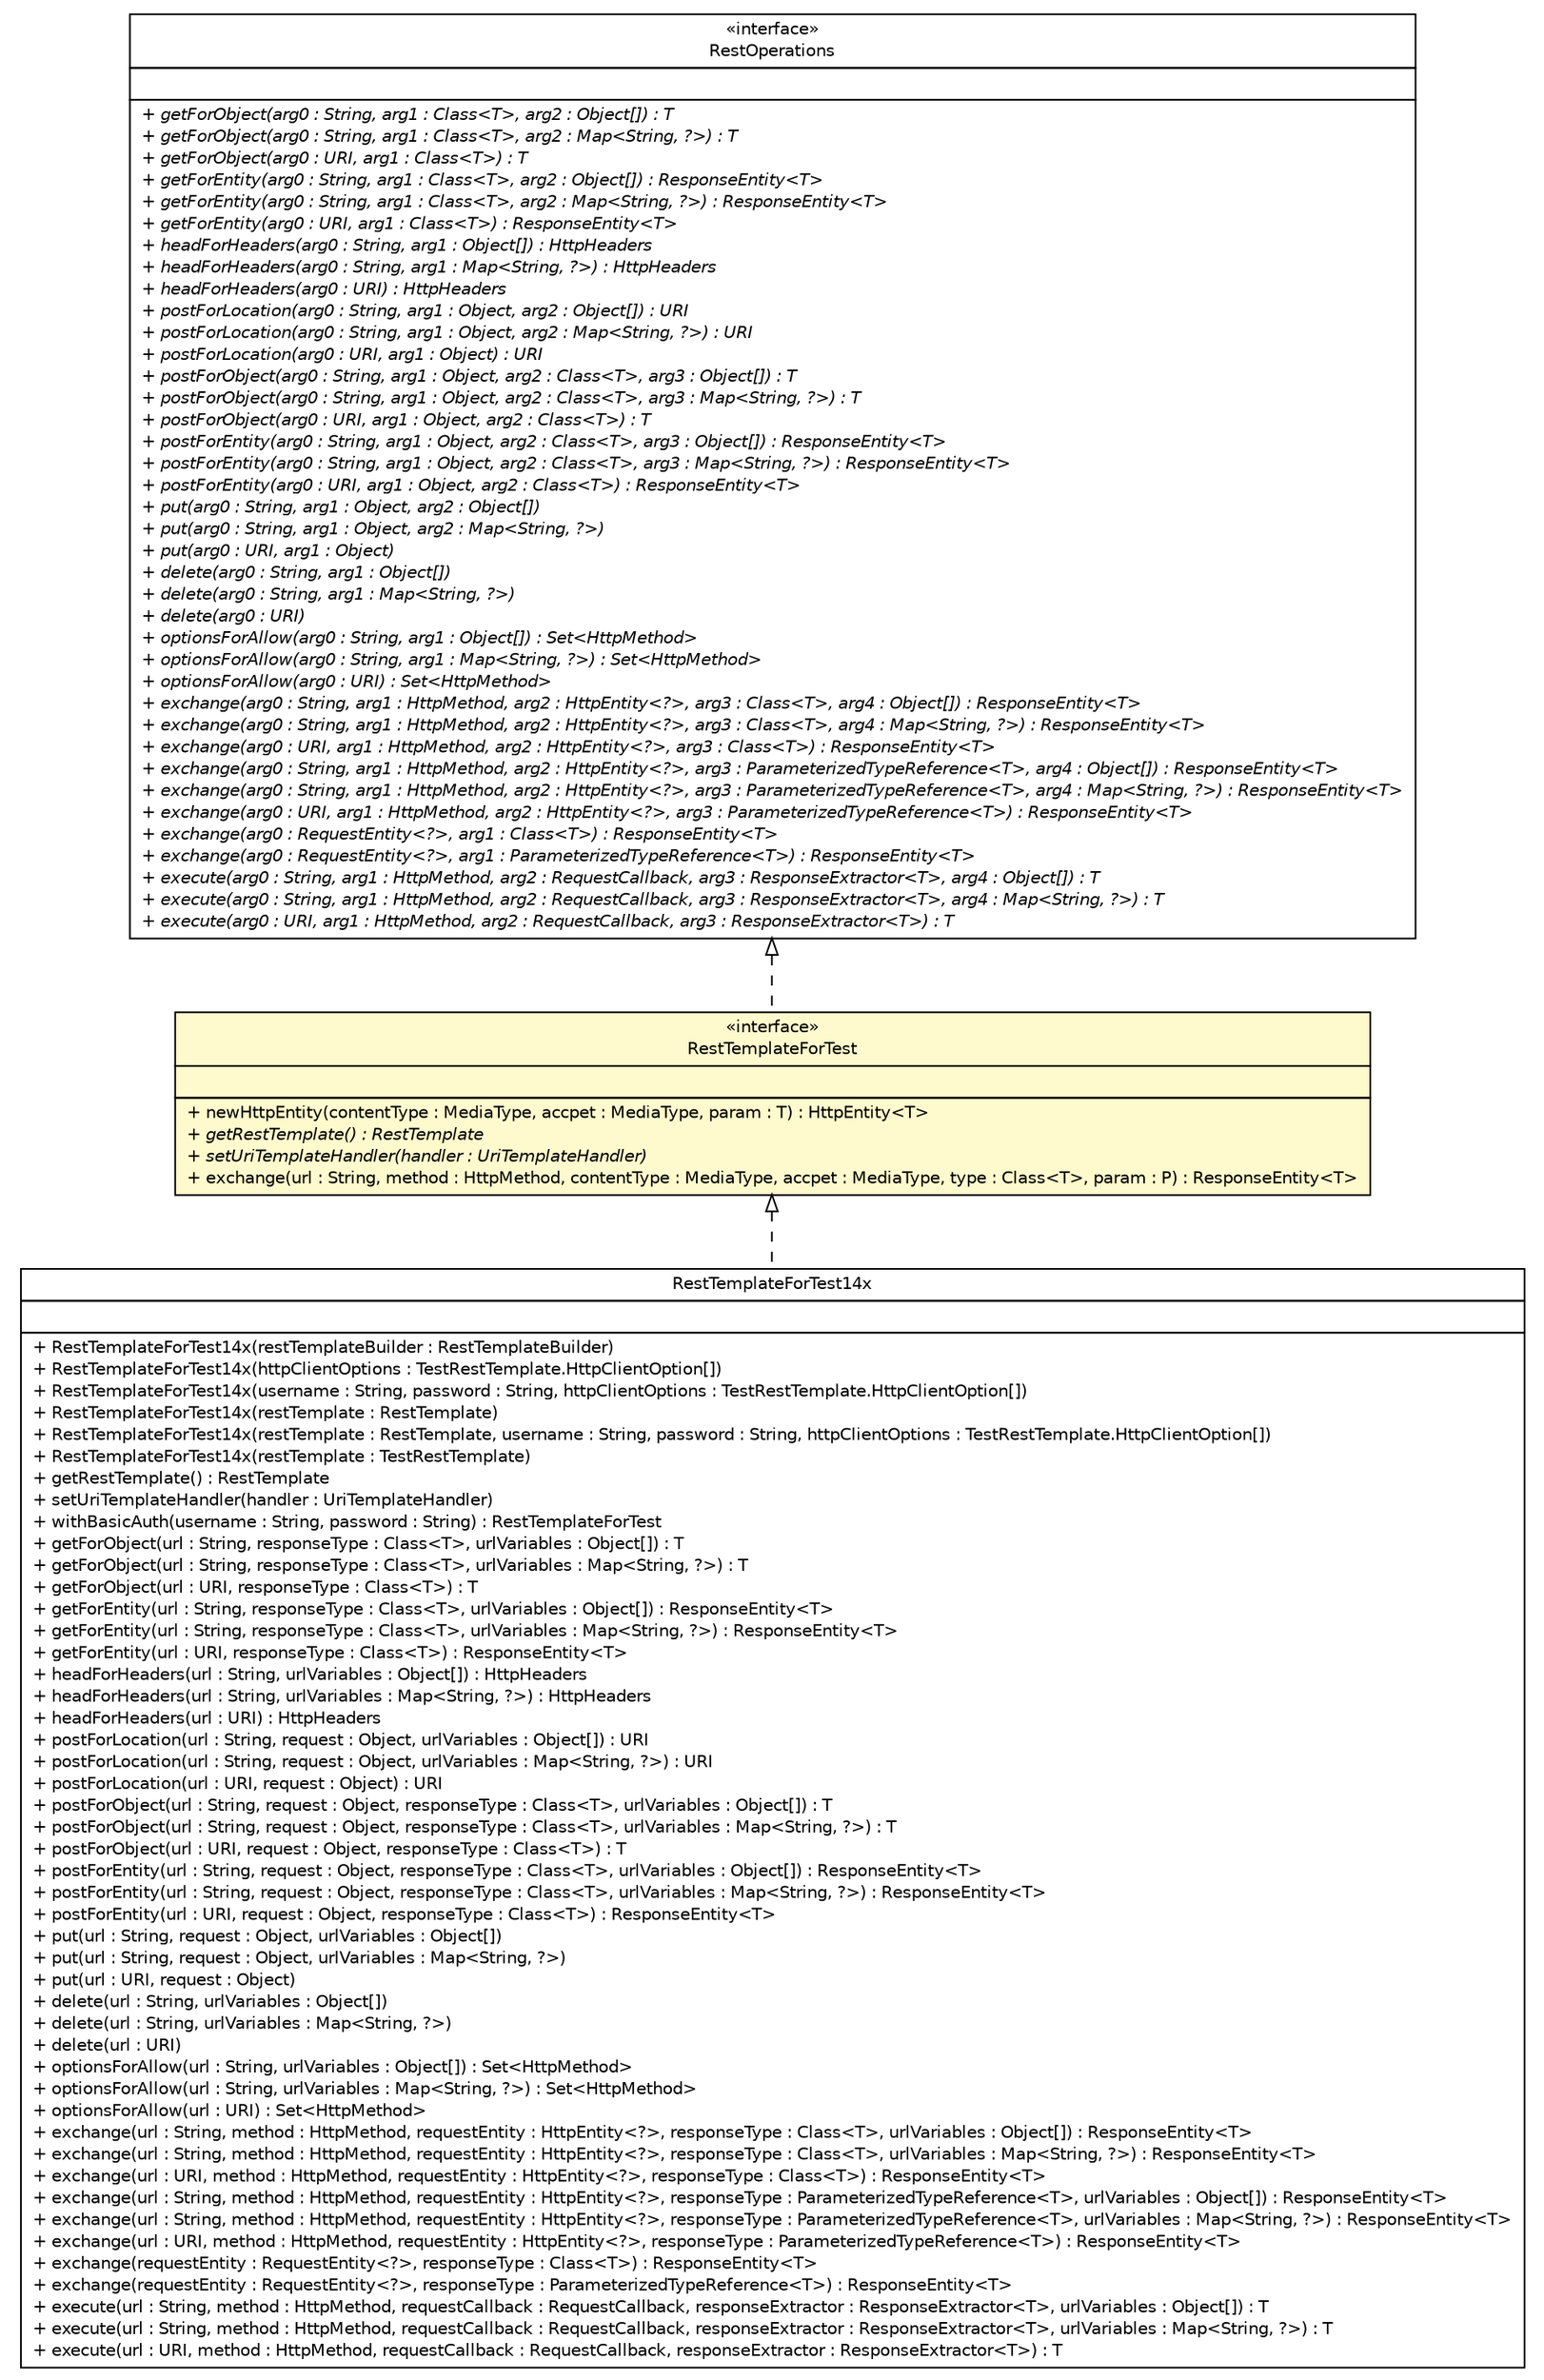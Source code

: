 #!/usr/local/bin/dot
#
# Class diagram 
# Generated by UMLGraph version R5_6-24-gf6e263 (http://www.umlgraph.org/)
#

digraph G {
	edge [fontname="Helvetica",fontsize=10,labelfontname="Helvetica",labelfontsize=10];
	node [fontname="Helvetica",fontsize=10,shape=plaintext];
	nodesep=0.25;
	ranksep=0.5;
	// cn.home1.oss.lib.test.RestTemplateForTest14x
	c15 [label=<<table title="cn.home1.oss.lib.test.RestTemplateForTest14x" border="0" cellborder="1" cellspacing="0" cellpadding="2" port="p" href="./RestTemplateForTest14x.html">
		<tr><td><table border="0" cellspacing="0" cellpadding="1">
<tr><td align="center" balign="center"> RestTemplateForTest14x </td></tr>
		</table></td></tr>
		<tr><td><table border="0" cellspacing="0" cellpadding="1">
<tr><td align="left" balign="left">  </td></tr>
		</table></td></tr>
		<tr><td><table border="0" cellspacing="0" cellpadding="1">
<tr><td align="left" balign="left"> + RestTemplateForTest14x(restTemplateBuilder : RestTemplateBuilder) </td></tr>
<tr><td align="left" balign="left"> + RestTemplateForTest14x(httpClientOptions : TestRestTemplate.HttpClientOption[]) </td></tr>
<tr><td align="left" balign="left"> + RestTemplateForTest14x(username : String, password : String, httpClientOptions : TestRestTemplate.HttpClientOption[]) </td></tr>
<tr><td align="left" balign="left"> + RestTemplateForTest14x(restTemplate : RestTemplate) </td></tr>
<tr><td align="left" balign="left"> + RestTemplateForTest14x(restTemplate : RestTemplate, username : String, password : String, httpClientOptions : TestRestTemplate.HttpClientOption[]) </td></tr>
<tr><td align="left" balign="left"> + RestTemplateForTest14x(restTemplate : TestRestTemplate) </td></tr>
<tr><td align="left" balign="left"> + getRestTemplate() : RestTemplate </td></tr>
<tr><td align="left" balign="left"> + setUriTemplateHandler(handler : UriTemplateHandler) </td></tr>
<tr><td align="left" balign="left"> + withBasicAuth(username : String, password : String) : RestTemplateForTest </td></tr>
<tr><td align="left" balign="left"> + getForObject(url : String, responseType : Class&lt;T&gt;, urlVariables : Object[]) : T </td></tr>
<tr><td align="left" balign="left"> + getForObject(url : String, responseType : Class&lt;T&gt;, urlVariables : Map&lt;String, ?&gt;) : T </td></tr>
<tr><td align="left" balign="left"> + getForObject(url : URI, responseType : Class&lt;T&gt;) : T </td></tr>
<tr><td align="left" balign="left"> + getForEntity(url : String, responseType : Class&lt;T&gt;, urlVariables : Object[]) : ResponseEntity&lt;T&gt; </td></tr>
<tr><td align="left" balign="left"> + getForEntity(url : String, responseType : Class&lt;T&gt;, urlVariables : Map&lt;String, ?&gt;) : ResponseEntity&lt;T&gt; </td></tr>
<tr><td align="left" balign="left"> + getForEntity(url : URI, responseType : Class&lt;T&gt;) : ResponseEntity&lt;T&gt; </td></tr>
<tr><td align="left" balign="left"> + headForHeaders(url : String, urlVariables : Object[]) : HttpHeaders </td></tr>
<tr><td align="left" balign="left"> + headForHeaders(url : String, urlVariables : Map&lt;String, ?&gt;) : HttpHeaders </td></tr>
<tr><td align="left" balign="left"> + headForHeaders(url : URI) : HttpHeaders </td></tr>
<tr><td align="left" balign="left"> + postForLocation(url : String, request : Object, urlVariables : Object[]) : URI </td></tr>
<tr><td align="left" balign="left"> + postForLocation(url : String, request : Object, urlVariables : Map&lt;String, ?&gt;) : URI </td></tr>
<tr><td align="left" balign="left"> + postForLocation(url : URI, request : Object) : URI </td></tr>
<tr><td align="left" balign="left"> + postForObject(url : String, request : Object, responseType : Class&lt;T&gt;, urlVariables : Object[]) : T </td></tr>
<tr><td align="left" balign="left"> + postForObject(url : String, request : Object, responseType : Class&lt;T&gt;, urlVariables : Map&lt;String, ?&gt;) : T </td></tr>
<tr><td align="left" balign="left"> + postForObject(url : URI, request : Object, responseType : Class&lt;T&gt;) : T </td></tr>
<tr><td align="left" balign="left"> + postForEntity(url : String, request : Object, responseType : Class&lt;T&gt;, urlVariables : Object[]) : ResponseEntity&lt;T&gt; </td></tr>
<tr><td align="left" balign="left"> + postForEntity(url : String, request : Object, responseType : Class&lt;T&gt;, urlVariables : Map&lt;String, ?&gt;) : ResponseEntity&lt;T&gt; </td></tr>
<tr><td align="left" balign="left"> + postForEntity(url : URI, request : Object, responseType : Class&lt;T&gt;) : ResponseEntity&lt;T&gt; </td></tr>
<tr><td align="left" balign="left"> + put(url : String, request : Object, urlVariables : Object[]) </td></tr>
<tr><td align="left" balign="left"> + put(url : String, request : Object, urlVariables : Map&lt;String, ?&gt;) </td></tr>
<tr><td align="left" balign="left"> + put(url : URI, request : Object) </td></tr>
<tr><td align="left" balign="left"> + delete(url : String, urlVariables : Object[]) </td></tr>
<tr><td align="left" balign="left"> + delete(url : String, urlVariables : Map&lt;String, ?&gt;) </td></tr>
<tr><td align="left" balign="left"> + delete(url : URI) </td></tr>
<tr><td align="left" balign="left"> + optionsForAllow(url : String, urlVariables : Object[]) : Set&lt;HttpMethod&gt; </td></tr>
<tr><td align="left" balign="left"> + optionsForAllow(url : String, urlVariables : Map&lt;String, ?&gt;) : Set&lt;HttpMethod&gt; </td></tr>
<tr><td align="left" balign="left"> + optionsForAllow(url : URI) : Set&lt;HttpMethod&gt; </td></tr>
<tr><td align="left" balign="left"> + exchange(url : String, method : HttpMethod, requestEntity : HttpEntity&lt;?&gt;, responseType : Class&lt;T&gt;, urlVariables : Object[]) : ResponseEntity&lt;T&gt; </td></tr>
<tr><td align="left" balign="left"> + exchange(url : String, method : HttpMethod, requestEntity : HttpEntity&lt;?&gt;, responseType : Class&lt;T&gt;, urlVariables : Map&lt;String, ?&gt;) : ResponseEntity&lt;T&gt; </td></tr>
<tr><td align="left" balign="left"> + exchange(url : URI, method : HttpMethod, requestEntity : HttpEntity&lt;?&gt;, responseType : Class&lt;T&gt;) : ResponseEntity&lt;T&gt; </td></tr>
<tr><td align="left" balign="left"> + exchange(url : String, method : HttpMethod, requestEntity : HttpEntity&lt;?&gt;, responseType : ParameterizedTypeReference&lt;T&gt;, urlVariables : Object[]) : ResponseEntity&lt;T&gt; </td></tr>
<tr><td align="left" balign="left"> + exchange(url : String, method : HttpMethod, requestEntity : HttpEntity&lt;?&gt;, responseType : ParameterizedTypeReference&lt;T&gt;, urlVariables : Map&lt;String, ?&gt;) : ResponseEntity&lt;T&gt; </td></tr>
<tr><td align="left" balign="left"> + exchange(url : URI, method : HttpMethod, requestEntity : HttpEntity&lt;?&gt;, responseType : ParameterizedTypeReference&lt;T&gt;) : ResponseEntity&lt;T&gt; </td></tr>
<tr><td align="left" balign="left"> + exchange(requestEntity : RequestEntity&lt;?&gt;, responseType : Class&lt;T&gt;) : ResponseEntity&lt;T&gt; </td></tr>
<tr><td align="left" balign="left"> + exchange(requestEntity : RequestEntity&lt;?&gt;, responseType : ParameterizedTypeReference&lt;T&gt;) : ResponseEntity&lt;T&gt; </td></tr>
<tr><td align="left" balign="left"> + execute(url : String, method : HttpMethod, requestCallback : RequestCallback, responseExtractor : ResponseExtractor&lt;T&gt;, urlVariables : Object[]) : T </td></tr>
<tr><td align="left" balign="left"> + execute(url : String, method : HttpMethod, requestCallback : RequestCallback, responseExtractor : ResponseExtractor&lt;T&gt;, urlVariables : Map&lt;String, ?&gt;) : T </td></tr>
<tr><td align="left" balign="left"> + execute(url : URI, method : HttpMethod, requestCallback : RequestCallback, responseExtractor : ResponseExtractor&lt;T&gt;) : T </td></tr>
		</table></td></tr>
		</table>>, URL="./RestTemplateForTest14x.html", fontname="Helvetica", fontcolor="black", fontsize=10.0];
	// cn.home1.oss.lib.test.RestTemplateForTest
	c16 [label=<<table title="cn.home1.oss.lib.test.RestTemplateForTest" border="0" cellborder="1" cellspacing="0" cellpadding="2" port="p" bgcolor="lemonChiffon" href="./RestTemplateForTest.html">
		<tr><td><table border="0" cellspacing="0" cellpadding="1">
<tr><td align="center" balign="center"> &#171;interface&#187; </td></tr>
<tr><td align="center" balign="center"> RestTemplateForTest </td></tr>
		</table></td></tr>
		<tr><td><table border="0" cellspacing="0" cellpadding="1">
<tr><td align="left" balign="left">  </td></tr>
		</table></td></tr>
		<tr><td><table border="0" cellspacing="0" cellpadding="1">
<tr><td align="left" balign="left"> + newHttpEntity(contentType : MediaType, accpet : MediaType, param : T) : HttpEntity&lt;T&gt; </td></tr>
<tr><td align="left" balign="left"><font face="Helvetica-Oblique" point-size="10.0"> + getRestTemplate() : RestTemplate </font></td></tr>
<tr><td align="left" balign="left"><font face="Helvetica-Oblique" point-size="10.0"> + setUriTemplateHandler(handler : UriTemplateHandler) </font></td></tr>
<tr><td align="left" balign="left"> + exchange(url : String, method : HttpMethod, contentType : MediaType, accpet : MediaType, type : Class&lt;T&gt;, param : P) : ResponseEntity&lt;T&gt; </td></tr>
		</table></td></tr>
		</table>>, URL="./RestTemplateForTest.html", fontname="Helvetica", fontcolor="black", fontsize=10.0];
	//cn.home1.oss.lib.test.RestTemplateForTest14x implements cn.home1.oss.lib.test.RestTemplateForTest
	c16:p -> c15:p [dir=back,arrowtail=empty,style=dashed];
	//cn.home1.oss.lib.test.RestTemplateForTest implements org.springframework.web.client.RestOperations
	c19:p -> c16:p [dir=back,arrowtail=empty,style=dashed];
	// org.springframework.web.client.RestOperations
	c19 [label=<<table title="org.springframework.web.client.RestOperations" border="0" cellborder="1" cellspacing="0" cellpadding="2" port="p" href="http://java.sun.com/j2se/1.4.2/docs/api/org/springframework/web/client/RestOperations.html">
		<tr><td><table border="0" cellspacing="0" cellpadding="1">
<tr><td align="center" balign="center"> &#171;interface&#187; </td></tr>
<tr><td align="center" balign="center"> RestOperations </td></tr>
		</table></td></tr>
		<tr><td><table border="0" cellspacing="0" cellpadding="1">
<tr><td align="left" balign="left">  </td></tr>
		</table></td></tr>
		<tr><td><table border="0" cellspacing="0" cellpadding="1">
<tr><td align="left" balign="left"><font face="Helvetica-Oblique" point-size="10.0"> + getForObject(arg0 : String, arg1 : Class&lt;T&gt;, arg2 : Object[]) : T </font></td></tr>
<tr><td align="left" balign="left"><font face="Helvetica-Oblique" point-size="10.0"> + getForObject(arg0 : String, arg1 : Class&lt;T&gt;, arg2 : Map&lt;String, ?&gt;) : T </font></td></tr>
<tr><td align="left" balign="left"><font face="Helvetica-Oblique" point-size="10.0"> + getForObject(arg0 : URI, arg1 : Class&lt;T&gt;) : T </font></td></tr>
<tr><td align="left" balign="left"><font face="Helvetica-Oblique" point-size="10.0"> + getForEntity(arg0 : String, arg1 : Class&lt;T&gt;, arg2 : Object[]) : ResponseEntity&lt;T&gt; </font></td></tr>
<tr><td align="left" balign="left"><font face="Helvetica-Oblique" point-size="10.0"> + getForEntity(arg0 : String, arg1 : Class&lt;T&gt;, arg2 : Map&lt;String, ?&gt;) : ResponseEntity&lt;T&gt; </font></td></tr>
<tr><td align="left" balign="left"><font face="Helvetica-Oblique" point-size="10.0"> + getForEntity(arg0 : URI, arg1 : Class&lt;T&gt;) : ResponseEntity&lt;T&gt; </font></td></tr>
<tr><td align="left" balign="left"><font face="Helvetica-Oblique" point-size="10.0"> + headForHeaders(arg0 : String, arg1 : Object[]) : HttpHeaders </font></td></tr>
<tr><td align="left" balign="left"><font face="Helvetica-Oblique" point-size="10.0"> + headForHeaders(arg0 : String, arg1 : Map&lt;String, ?&gt;) : HttpHeaders </font></td></tr>
<tr><td align="left" balign="left"><font face="Helvetica-Oblique" point-size="10.0"> + headForHeaders(arg0 : URI) : HttpHeaders </font></td></tr>
<tr><td align="left" balign="left"><font face="Helvetica-Oblique" point-size="10.0"> + postForLocation(arg0 : String, arg1 : Object, arg2 : Object[]) : URI </font></td></tr>
<tr><td align="left" balign="left"><font face="Helvetica-Oblique" point-size="10.0"> + postForLocation(arg0 : String, arg1 : Object, arg2 : Map&lt;String, ?&gt;) : URI </font></td></tr>
<tr><td align="left" balign="left"><font face="Helvetica-Oblique" point-size="10.0"> + postForLocation(arg0 : URI, arg1 : Object) : URI </font></td></tr>
<tr><td align="left" balign="left"><font face="Helvetica-Oblique" point-size="10.0"> + postForObject(arg0 : String, arg1 : Object, arg2 : Class&lt;T&gt;, arg3 : Object[]) : T </font></td></tr>
<tr><td align="left" balign="left"><font face="Helvetica-Oblique" point-size="10.0"> + postForObject(arg0 : String, arg1 : Object, arg2 : Class&lt;T&gt;, arg3 : Map&lt;String, ?&gt;) : T </font></td></tr>
<tr><td align="left" balign="left"><font face="Helvetica-Oblique" point-size="10.0"> + postForObject(arg0 : URI, arg1 : Object, arg2 : Class&lt;T&gt;) : T </font></td></tr>
<tr><td align="left" balign="left"><font face="Helvetica-Oblique" point-size="10.0"> + postForEntity(arg0 : String, arg1 : Object, arg2 : Class&lt;T&gt;, arg3 : Object[]) : ResponseEntity&lt;T&gt; </font></td></tr>
<tr><td align="left" balign="left"><font face="Helvetica-Oblique" point-size="10.0"> + postForEntity(arg0 : String, arg1 : Object, arg2 : Class&lt;T&gt;, arg3 : Map&lt;String, ?&gt;) : ResponseEntity&lt;T&gt; </font></td></tr>
<tr><td align="left" balign="left"><font face="Helvetica-Oblique" point-size="10.0"> + postForEntity(arg0 : URI, arg1 : Object, arg2 : Class&lt;T&gt;) : ResponseEntity&lt;T&gt; </font></td></tr>
<tr><td align="left" balign="left"><font face="Helvetica-Oblique" point-size="10.0"> + put(arg0 : String, arg1 : Object, arg2 : Object[]) </font></td></tr>
<tr><td align="left" balign="left"><font face="Helvetica-Oblique" point-size="10.0"> + put(arg0 : String, arg1 : Object, arg2 : Map&lt;String, ?&gt;) </font></td></tr>
<tr><td align="left" balign="left"><font face="Helvetica-Oblique" point-size="10.0"> + put(arg0 : URI, arg1 : Object) </font></td></tr>
<tr><td align="left" balign="left"><font face="Helvetica-Oblique" point-size="10.0"> + delete(arg0 : String, arg1 : Object[]) </font></td></tr>
<tr><td align="left" balign="left"><font face="Helvetica-Oblique" point-size="10.0"> + delete(arg0 : String, arg1 : Map&lt;String, ?&gt;) </font></td></tr>
<tr><td align="left" balign="left"><font face="Helvetica-Oblique" point-size="10.0"> + delete(arg0 : URI) </font></td></tr>
<tr><td align="left" balign="left"><font face="Helvetica-Oblique" point-size="10.0"> + optionsForAllow(arg0 : String, arg1 : Object[]) : Set&lt;HttpMethod&gt; </font></td></tr>
<tr><td align="left" balign="left"><font face="Helvetica-Oblique" point-size="10.0"> + optionsForAllow(arg0 : String, arg1 : Map&lt;String, ?&gt;) : Set&lt;HttpMethod&gt; </font></td></tr>
<tr><td align="left" balign="left"><font face="Helvetica-Oblique" point-size="10.0"> + optionsForAllow(arg0 : URI) : Set&lt;HttpMethod&gt; </font></td></tr>
<tr><td align="left" balign="left"><font face="Helvetica-Oblique" point-size="10.0"> + exchange(arg0 : String, arg1 : HttpMethod, arg2 : HttpEntity&lt;?&gt;, arg3 : Class&lt;T&gt;, arg4 : Object[]) : ResponseEntity&lt;T&gt; </font></td></tr>
<tr><td align="left" balign="left"><font face="Helvetica-Oblique" point-size="10.0"> + exchange(arg0 : String, arg1 : HttpMethod, arg2 : HttpEntity&lt;?&gt;, arg3 : Class&lt;T&gt;, arg4 : Map&lt;String, ?&gt;) : ResponseEntity&lt;T&gt; </font></td></tr>
<tr><td align="left" balign="left"><font face="Helvetica-Oblique" point-size="10.0"> + exchange(arg0 : URI, arg1 : HttpMethod, arg2 : HttpEntity&lt;?&gt;, arg3 : Class&lt;T&gt;) : ResponseEntity&lt;T&gt; </font></td></tr>
<tr><td align="left" balign="left"><font face="Helvetica-Oblique" point-size="10.0"> + exchange(arg0 : String, arg1 : HttpMethod, arg2 : HttpEntity&lt;?&gt;, arg3 : ParameterizedTypeReference&lt;T&gt;, arg4 : Object[]) : ResponseEntity&lt;T&gt; </font></td></tr>
<tr><td align="left" balign="left"><font face="Helvetica-Oblique" point-size="10.0"> + exchange(arg0 : String, arg1 : HttpMethod, arg2 : HttpEntity&lt;?&gt;, arg3 : ParameterizedTypeReference&lt;T&gt;, arg4 : Map&lt;String, ?&gt;) : ResponseEntity&lt;T&gt; </font></td></tr>
<tr><td align="left" balign="left"><font face="Helvetica-Oblique" point-size="10.0"> + exchange(arg0 : URI, arg1 : HttpMethod, arg2 : HttpEntity&lt;?&gt;, arg3 : ParameterizedTypeReference&lt;T&gt;) : ResponseEntity&lt;T&gt; </font></td></tr>
<tr><td align="left" balign="left"><font face="Helvetica-Oblique" point-size="10.0"> + exchange(arg0 : RequestEntity&lt;?&gt;, arg1 : Class&lt;T&gt;) : ResponseEntity&lt;T&gt; </font></td></tr>
<tr><td align="left" balign="left"><font face="Helvetica-Oblique" point-size="10.0"> + exchange(arg0 : RequestEntity&lt;?&gt;, arg1 : ParameterizedTypeReference&lt;T&gt;) : ResponseEntity&lt;T&gt; </font></td></tr>
<tr><td align="left" balign="left"><font face="Helvetica-Oblique" point-size="10.0"> + execute(arg0 : String, arg1 : HttpMethod, arg2 : RequestCallback, arg3 : ResponseExtractor&lt;T&gt;, arg4 : Object[]) : T </font></td></tr>
<tr><td align="left" balign="left"><font face="Helvetica-Oblique" point-size="10.0"> + execute(arg0 : String, arg1 : HttpMethod, arg2 : RequestCallback, arg3 : ResponseExtractor&lt;T&gt;, arg4 : Map&lt;String, ?&gt;) : T </font></td></tr>
<tr><td align="left" balign="left"><font face="Helvetica-Oblique" point-size="10.0"> + execute(arg0 : URI, arg1 : HttpMethod, arg2 : RequestCallback, arg3 : ResponseExtractor&lt;T&gt;) : T </font></td></tr>
		</table></td></tr>
		</table>>, URL="http://java.sun.com/j2se/1.4.2/docs/api/org/springframework/web/client/RestOperations.html", fontname="Helvetica", fontcolor="black", fontsize=10.0];
}

